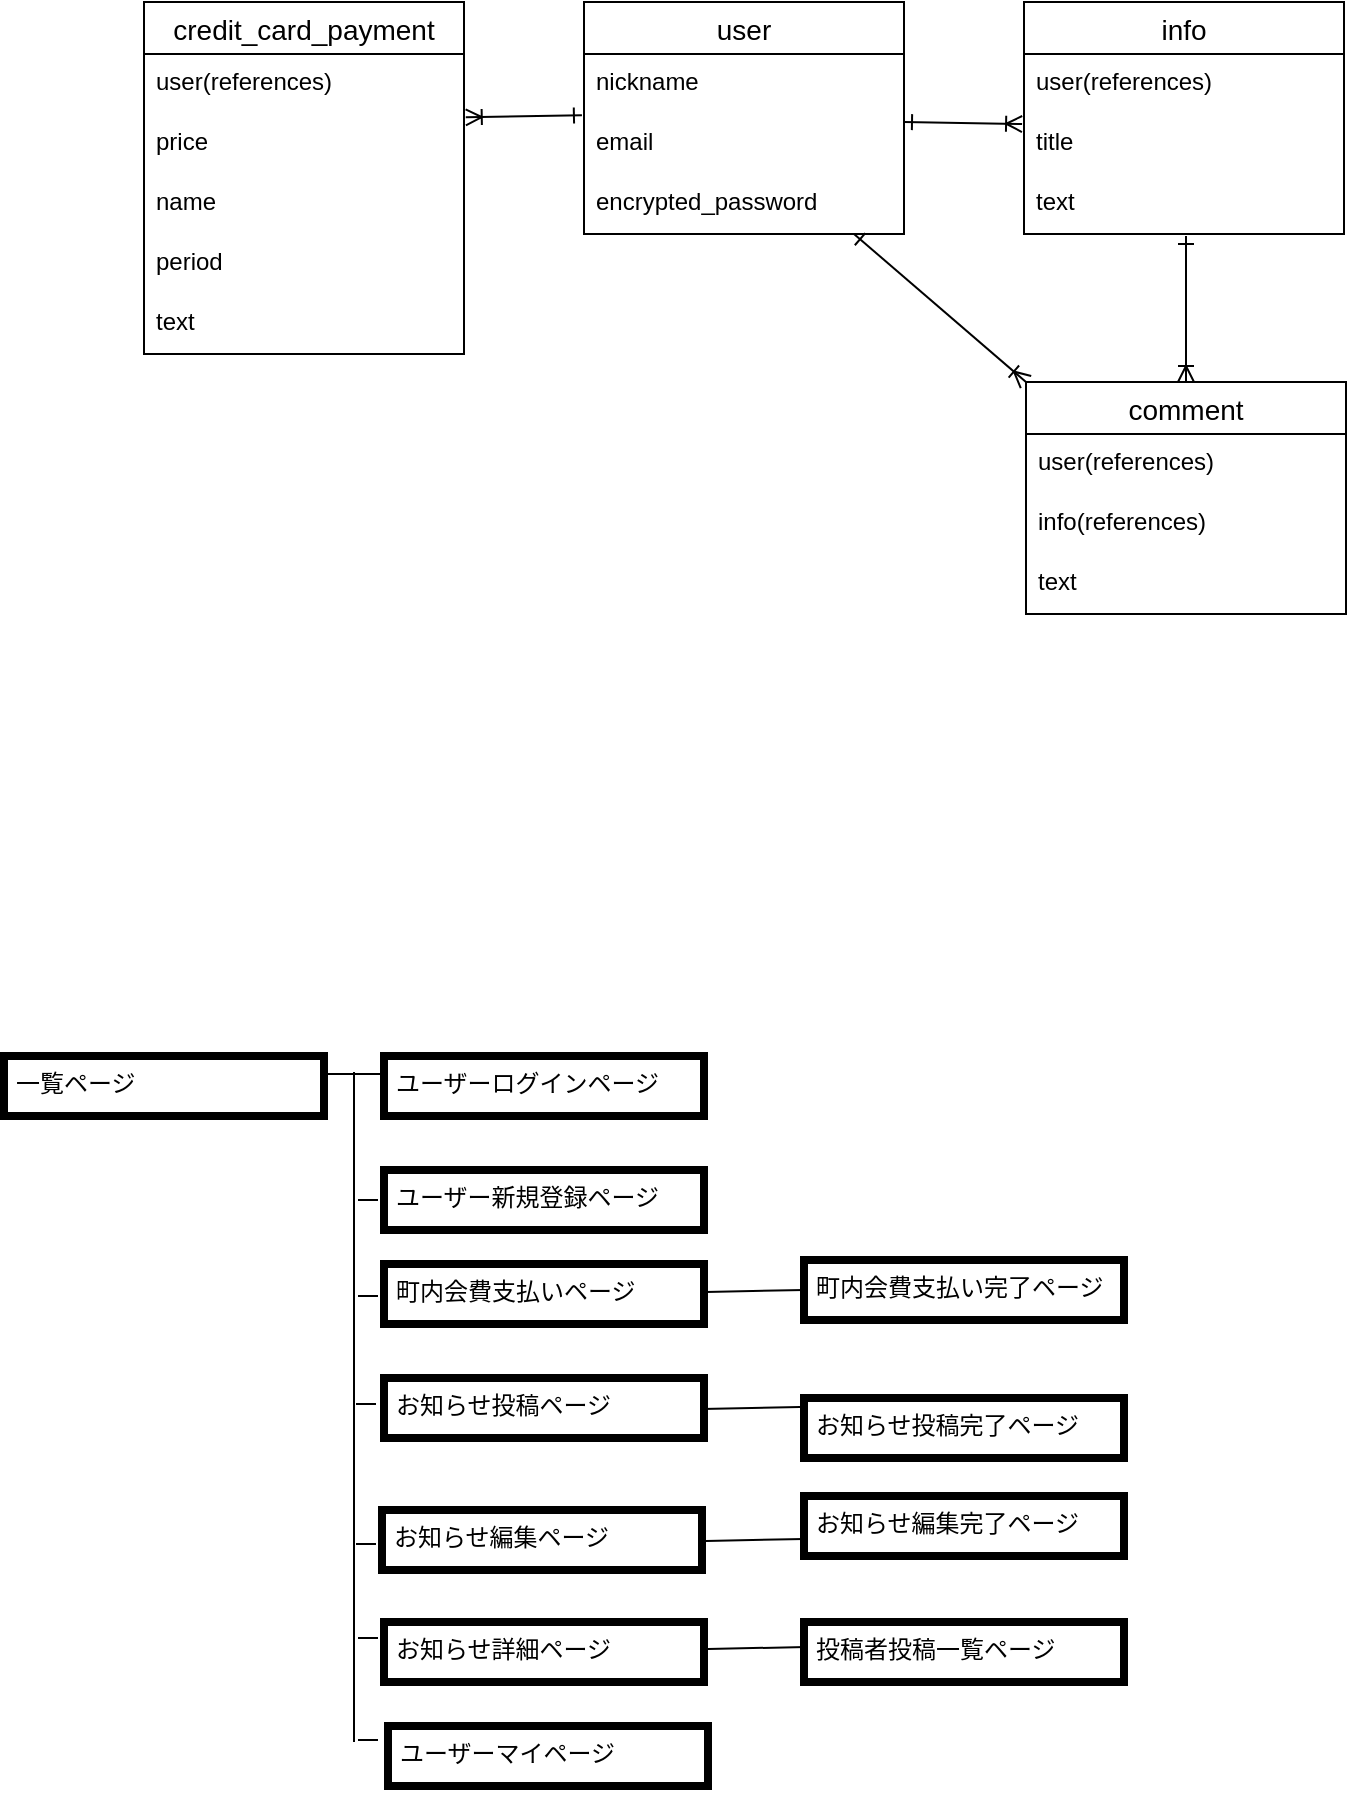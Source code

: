 <mxfile>
    <diagram id="S1jLYx9DLb5muJGnYoD8" name="ページ1">
        <mxGraphModel dx="748" dy="1891" grid="1" gridSize="10" guides="1" tooltips="1" connect="1" arrows="1" fold="1" page="1" pageScale="1" pageWidth="827" pageHeight="1169" math="0" shadow="0">
            <root>
                <mxCell id="0"/>
                <mxCell id="1" parent="0"/>
                <mxCell id="2" value="credit_card_payment" style="swimlane;fontStyle=0;childLayout=stackLayout;horizontal=1;startSize=26;horizontalStack=0;resizeParent=1;resizeParentMax=0;resizeLast=0;collapsible=1;marginBottom=0;align=center;fontSize=14;" parent="1" vertex="1">
                    <mxGeometry x="80" y="-920" width="160" height="176" as="geometry"/>
                </mxCell>
                <mxCell id="76" value="user(references)&#10;" style="text;strokeColor=none;fillColor=none;spacingLeft=4;spacingRight=4;overflow=hidden;rotatable=0;points=[[0,0.5],[1,0.5]];portConstraint=eastwest;fontSize=12;" parent="2" vertex="1">
                    <mxGeometry y="26" width="160" height="30" as="geometry"/>
                </mxCell>
                <mxCell id="3" value="price" style="text;strokeColor=none;fillColor=none;spacingLeft=4;spacingRight=4;overflow=hidden;rotatable=0;points=[[0,0.5],[1,0.5]];portConstraint=eastwest;fontSize=12;" parent="2" vertex="1">
                    <mxGeometry y="56" width="160" height="30" as="geometry"/>
                </mxCell>
                <mxCell id="65" value="name" style="text;strokeColor=none;fillColor=none;spacingLeft=4;spacingRight=4;overflow=hidden;rotatable=0;points=[[0,0.5],[1,0.5]];portConstraint=eastwest;fontSize=12;" parent="2" vertex="1">
                    <mxGeometry y="86" width="160" height="30" as="geometry"/>
                </mxCell>
                <mxCell id="71" value="period" style="text;strokeColor=none;fillColor=none;spacingLeft=4;spacingRight=4;overflow=hidden;rotatable=0;points=[[0,0.5],[1,0.5]];portConstraint=eastwest;fontSize=12;" parent="2" vertex="1">
                    <mxGeometry y="116" width="160" height="30" as="geometry"/>
                </mxCell>
                <mxCell id="72" value="text" style="text;strokeColor=none;fillColor=none;spacingLeft=4;spacingRight=4;overflow=hidden;rotatable=0;points=[[0,0.5],[1,0.5]];portConstraint=eastwest;fontSize=12;" parent="2" vertex="1">
                    <mxGeometry y="146" width="160" height="30" as="geometry"/>
                </mxCell>
                <mxCell id="26" value="user" style="swimlane;fontStyle=0;childLayout=stackLayout;horizontal=1;startSize=26;horizontalStack=0;resizeParent=1;resizeParentMax=0;resizeLast=0;collapsible=1;marginBottom=0;align=center;fontSize=14;" parent="1" vertex="1">
                    <mxGeometry x="300" y="-920" width="160" height="116" as="geometry"/>
                </mxCell>
                <mxCell id="27" value="nickname" style="text;strokeColor=none;fillColor=none;spacingLeft=4;spacingRight=4;overflow=hidden;rotatable=0;points=[[0,0.5],[1,0.5]];portConstraint=eastwest;fontSize=12;" parent="26" vertex="1">
                    <mxGeometry y="26" width="160" height="30" as="geometry"/>
                </mxCell>
                <mxCell id="28" value="email" style="text;strokeColor=none;fillColor=none;spacingLeft=4;spacingRight=4;overflow=hidden;rotatable=0;points=[[0,0.5],[1,0.5]];portConstraint=eastwest;fontSize=12;" parent="26" vertex="1">
                    <mxGeometry y="56" width="160" height="30" as="geometry"/>
                </mxCell>
                <mxCell id="29" value="encrypted_password" style="text;strokeColor=none;fillColor=none;spacingLeft=4;spacingRight=4;overflow=hidden;rotatable=0;points=[[0,0.5],[1,0.5]];portConstraint=eastwest;fontSize=12;" parent="26" vertex="1">
                    <mxGeometry y="86" width="160" height="30" as="geometry"/>
                </mxCell>
                <mxCell id="35" value="info" style="swimlane;fontStyle=0;childLayout=stackLayout;horizontal=1;startSize=26;horizontalStack=0;resizeParent=1;resizeParentMax=0;resizeLast=0;collapsible=1;marginBottom=0;align=center;fontSize=14;" parent="1" vertex="1">
                    <mxGeometry x="520" y="-920" width="160" height="116" as="geometry"/>
                </mxCell>
                <mxCell id="36" value="user(references)&#10;" style="text;strokeColor=none;fillColor=none;spacingLeft=4;spacingRight=4;overflow=hidden;rotatable=0;points=[[0,0.5],[1,0.5]];portConstraint=eastwest;fontSize=12;" parent="35" vertex="1">
                    <mxGeometry y="26" width="160" height="30" as="geometry"/>
                </mxCell>
                <mxCell id="42" value="title" style="text;strokeColor=none;fillColor=none;spacingLeft=4;spacingRight=4;overflow=hidden;rotatable=0;points=[[0,0.5],[1,0.5]];portConstraint=eastwest;fontSize=12;" parent="35" vertex="1">
                    <mxGeometry y="56" width="160" height="30" as="geometry"/>
                </mxCell>
                <mxCell id="43" value="text" style="text;strokeColor=none;fillColor=none;spacingLeft=4;spacingRight=4;overflow=hidden;rotatable=0;points=[[0,0.5],[1,0.5]];portConstraint=eastwest;fontSize=12;" parent="35" vertex="1">
                    <mxGeometry y="86" width="160" height="30" as="geometry"/>
                </mxCell>
                <mxCell id="53" value="" style="endArrow=ERoneToMany;startArrow=ERone;html=1;startFill=0;endFill=0;entryX=-0.006;entryY=0.167;entryDx=0;entryDy=0;entryPerimeter=0;" parent="1" target="42" edge="1">
                    <mxGeometry width="50" height="50" relative="1" as="geometry">
                        <mxPoint x="460" y="-860.004" as="sourcePoint"/>
                        <mxPoint x="520" y="-857.29" as="targetPoint"/>
                    </mxGeometry>
                </mxCell>
                <mxCell id="54" value="comment" style="swimlane;fontStyle=0;childLayout=stackLayout;horizontal=1;startSize=26;horizontalStack=0;resizeParent=1;resizeParentMax=0;resizeLast=0;collapsible=1;marginBottom=0;align=center;fontSize=14;" parent="1" vertex="1">
                    <mxGeometry x="521" y="-730" width="160" height="116" as="geometry"/>
                </mxCell>
                <mxCell id="55" value="user(references)&#10;" style="text;strokeColor=none;fillColor=none;spacingLeft=4;spacingRight=4;overflow=hidden;rotatable=0;points=[[0,0.5],[1,0.5]];portConstraint=eastwest;fontSize=12;" parent="54" vertex="1">
                    <mxGeometry y="26" width="160" height="30" as="geometry"/>
                </mxCell>
                <mxCell id="56" value="info(references)&#10;" style="text;strokeColor=none;fillColor=none;spacingLeft=4;spacingRight=4;overflow=hidden;rotatable=0;points=[[0,0.5],[1,0.5]];portConstraint=eastwest;fontSize=12;" parent="54" vertex="1">
                    <mxGeometry y="56" width="160" height="30" as="geometry"/>
                </mxCell>
                <mxCell id="57" value="text" style="text;strokeColor=none;fillColor=none;spacingLeft=4;spacingRight=4;overflow=hidden;rotatable=0;points=[[0,0.5],[1,0.5]];portConstraint=eastwest;fontSize=12;" parent="54" vertex="1">
                    <mxGeometry y="86" width="160" height="30" as="geometry"/>
                </mxCell>
                <mxCell id="58" value="" style="endArrow=ERoneToMany;startArrow=ERone;html=1;startFill=0;endFill=0;" parent="1" edge="1">
                    <mxGeometry width="50" height="50" relative="1" as="geometry">
                        <mxPoint x="601" y="-803.004" as="sourcePoint"/>
                        <mxPoint x="601" y="-730" as="targetPoint"/>
                    </mxGeometry>
                </mxCell>
                <mxCell id="59" value="" style="endArrow=ERoneToMany;startArrow=ERone;html=1;startFill=0;endFill=0;entryX=0;entryY=0;entryDx=0;entryDy=0;" parent="1" target="54" edge="1">
                    <mxGeometry width="50" height="50" relative="1" as="geometry">
                        <mxPoint x="435" y="-804.004" as="sourcePoint"/>
                        <mxPoint x="435" y="-731" as="targetPoint"/>
                    </mxGeometry>
                </mxCell>
                <mxCell id="75" value="" style="endArrow=ERoneToMany;startArrow=ERone;html=1;startFill=0;endFill=0;entryX=0.993;entryY=-0.011;entryDx=0;entryDy=0;entryPerimeter=0;exitX=-0.019;exitY=-0.044;exitDx=0;exitDy=0;exitPerimeter=0;" parent="1" edge="1">
                    <mxGeometry width="50" height="50" relative="1" as="geometry">
                        <mxPoint x="298.96" y="-863.32" as="sourcePoint"/>
                        <mxPoint x="240.88" y="-862.33" as="targetPoint"/>
                    </mxGeometry>
                </mxCell>
                <mxCell id="77" value="一覧ページ&#10;" style="text;strokeColor=default;fillColor=none;spacingLeft=4;spacingRight=4;overflow=hidden;rotatable=0;points=[[0,0.5],[1,0.5]];portConstraint=eastwest;fontSize=12;strokeWidth=4;" vertex="1" parent="1">
                    <mxGeometry x="10" y="-393" width="160" height="30" as="geometry"/>
                </mxCell>
                <mxCell id="78" value="ユーザー新規登録ページ" style="text;strokeColor=default;fillColor=none;spacingLeft=4;spacingRight=4;overflow=hidden;rotatable=0;points=[[0,0.5],[1,0.5]];portConstraint=eastwest;fontSize=12;strokeWidth=4;" vertex="1" parent="1">
                    <mxGeometry x="200" y="-336" width="160" height="30" as="geometry"/>
                </mxCell>
                <mxCell id="79" value="ユーザーログインページ&#10;" style="text;strokeColor=default;fillColor=none;spacingLeft=4;spacingRight=4;overflow=hidden;rotatable=0;points=[[0,0.5],[1,0.5]];portConstraint=eastwest;fontSize=12;strokeWidth=4;" vertex="1" parent="1">
                    <mxGeometry x="200" y="-393" width="160" height="30" as="geometry"/>
                </mxCell>
                <mxCell id="80" value="町内会費支払いページ&#10;" style="text;strokeColor=default;fillColor=none;spacingLeft=4;spacingRight=4;overflow=hidden;rotatable=0;points=[[0,0.5],[1,0.5]];portConstraint=eastwest;fontSize=12;strokeWidth=4;" vertex="1" parent="1">
                    <mxGeometry x="200" y="-289" width="160" height="30" as="geometry"/>
                </mxCell>
                <mxCell id="81" value="お知らせ投稿ページ&#10;" style="text;strokeColor=default;fillColor=none;spacingLeft=4;spacingRight=4;overflow=hidden;rotatable=0;points=[[0,0.5],[1,0.5]];portConstraint=eastwest;fontSize=12;strokeWidth=4;" vertex="1" parent="1">
                    <mxGeometry x="200" y="-232" width="160" height="30" as="geometry"/>
                </mxCell>
                <mxCell id="82" value="お知らせ編集ページ&#10;" style="text;strokeColor=default;fillColor=none;spacingLeft=4;spacingRight=4;overflow=hidden;rotatable=0;points=[[0,0.5],[1,0.5]];portConstraint=eastwest;fontSize=12;strokeWidth=4;" vertex="1" parent="1">
                    <mxGeometry x="199" y="-166" width="160" height="30" as="geometry"/>
                </mxCell>
                <mxCell id="90" value="" style="endArrow=none;html=1;" edge="1" parent="1">
                    <mxGeometry width="50" height="50" relative="1" as="geometry">
                        <mxPoint x="185" y="-50" as="sourcePoint"/>
                        <mxPoint x="185" y="-385" as="targetPoint"/>
                    </mxGeometry>
                </mxCell>
                <mxCell id="91" value="" style="endArrow=none;html=1;entryX=0.006;entryY=0.2;entryDx=0;entryDy=0;entryPerimeter=0;" edge="1" parent="1">
                    <mxGeometry width="50" height="50" relative="1" as="geometry">
                        <mxPoint x="170" y="-384" as="sourcePoint"/>
                        <mxPoint x="200.96" y="-384" as="targetPoint"/>
                    </mxGeometry>
                </mxCell>
                <mxCell id="92" value="" style="endArrow=none;html=1;entryX=0;entryY=0.5;entryDx=0;entryDy=0;" edge="1" parent="1">
                    <mxGeometry width="50" height="50" relative="1" as="geometry">
                        <mxPoint x="187" y="-321" as="sourcePoint"/>
                        <mxPoint x="197" y="-321" as="targetPoint"/>
                    </mxGeometry>
                </mxCell>
                <mxCell id="93" value="" style="endArrow=none;html=1;entryX=0;entryY=0.5;entryDx=0;entryDy=0;" edge="1" parent="1">
                    <mxGeometry width="50" height="50" relative="1" as="geometry">
                        <mxPoint x="187" y="-273" as="sourcePoint"/>
                        <mxPoint x="197" y="-273" as="targetPoint"/>
                    </mxGeometry>
                </mxCell>
                <mxCell id="95" value="" style="endArrow=none;html=1;entryX=0;entryY=0.5;entryDx=0;entryDy=0;" edge="1" parent="1">
                    <mxGeometry width="50" height="50" relative="1" as="geometry">
                        <mxPoint x="186" y="-219" as="sourcePoint"/>
                        <mxPoint x="196" y="-219" as="targetPoint"/>
                    </mxGeometry>
                </mxCell>
                <mxCell id="96" value="" style="endArrow=none;html=1;entryX=0;entryY=0.5;entryDx=0;entryDy=0;" edge="1" parent="1">
                    <mxGeometry width="50" height="50" relative="1" as="geometry">
                        <mxPoint x="186" y="-149" as="sourcePoint"/>
                        <mxPoint x="196" y="-149" as="targetPoint"/>
                    </mxGeometry>
                </mxCell>
                <mxCell id="97" value="町内会費支払い完了ページ&#10;" style="text;strokeColor=default;fillColor=none;spacingLeft=4;spacingRight=4;overflow=hidden;rotatable=0;points=[[0,0.5],[1,0.5]];portConstraint=eastwest;fontSize=12;strokeWidth=4;" vertex="1" parent="1">
                    <mxGeometry x="410" y="-291" width="160" height="30" as="geometry"/>
                </mxCell>
                <mxCell id="98" value="お知らせ投稿完了ページ&#10;" style="text;strokeColor=default;fillColor=none;spacingLeft=4;spacingRight=4;overflow=hidden;rotatable=0;points=[[0,0.5],[1,0.5]];portConstraint=eastwest;fontSize=12;strokeWidth=4;" vertex="1" parent="1">
                    <mxGeometry x="410" y="-222" width="160" height="30" as="geometry"/>
                </mxCell>
                <mxCell id="99" value="お知らせ編集完了ページ&#10;" style="text;strokeColor=default;fillColor=none;spacingLeft=4;spacingRight=4;overflow=hidden;rotatable=0;points=[[0,0.5],[1,0.5]];portConstraint=eastwest;fontSize=12;strokeWidth=4;" vertex="1" parent="1">
                    <mxGeometry x="410" y="-173" width="160" height="30" as="geometry"/>
                </mxCell>
                <mxCell id="104" value="" style="endArrow=none;html=1;entryX=0;entryY=0.5;entryDx=0;entryDy=0;" edge="1" parent="1" target="97">
                    <mxGeometry width="50" height="50" relative="1" as="geometry">
                        <mxPoint x="361" y="-275" as="sourcePoint"/>
                        <mxPoint x="391.96" y="-275" as="targetPoint"/>
                    </mxGeometry>
                </mxCell>
                <mxCell id="106" value="" style="endArrow=none;html=1;entryX=0;entryY=0.5;entryDx=0;entryDy=0;" edge="1" parent="1">
                    <mxGeometry width="50" height="50" relative="1" as="geometry">
                        <mxPoint x="359" y="-216.5" as="sourcePoint"/>
                        <mxPoint x="408" y="-217.5" as="targetPoint"/>
                    </mxGeometry>
                </mxCell>
                <mxCell id="107" value="" style="endArrow=none;html=1;entryX=0;entryY=0.5;entryDx=0;entryDy=0;" edge="1" parent="1">
                    <mxGeometry width="50" height="50" relative="1" as="geometry">
                        <mxPoint x="361" y="-150.5" as="sourcePoint"/>
                        <mxPoint x="410" y="-151.5" as="targetPoint"/>
                    </mxGeometry>
                </mxCell>
                <mxCell id="109" value="お知らせ詳細ページ&#10;" style="text;strokeColor=default;fillColor=none;spacingLeft=4;spacingRight=4;overflow=hidden;rotatable=0;points=[[0,0.5],[1,0.5]];portConstraint=eastwest;fontSize=12;strokeWidth=4;" vertex="1" parent="1">
                    <mxGeometry x="200" y="-110" width="160" height="30" as="geometry"/>
                </mxCell>
                <mxCell id="110" value="" style="endArrow=none;html=1;entryX=0;entryY=0.5;entryDx=0;entryDy=0;" edge="1" parent="1">
                    <mxGeometry width="50" height="50" relative="1" as="geometry">
                        <mxPoint x="187" y="-102" as="sourcePoint"/>
                        <mxPoint x="197" y="-102" as="targetPoint"/>
                    </mxGeometry>
                </mxCell>
                <mxCell id="111" value="投稿者投稿一覧ページ&#10;" style="text;strokeColor=default;fillColor=none;spacingLeft=4;spacingRight=4;overflow=hidden;rotatable=0;points=[[0,0.5],[1,0.5]];portConstraint=eastwest;fontSize=12;strokeWidth=4;" vertex="1" parent="1">
                    <mxGeometry x="410" y="-110" width="160" height="30" as="geometry"/>
                </mxCell>
                <mxCell id="112" value="" style="endArrow=none;html=1;entryX=0;entryY=0.5;entryDx=0;entryDy=0;" edge="1" parent="1">
                    <mxGeometry width="50" height="50" relative="1" as="geometry">
                        <mxPoint x="362" y="-96.5" as="sourcePoint"/>
                        <mxPoint x="411" y="-97.5" as="targetPoint"/>
                    </mxGeometry>
                </mxCell>
                <mxCell id="113" value="ユーザーマイページ" style="text;strokeColor=default;fillColor=none;spacingLeft=4;spacingRight=4;overflow=hidden;rotatable=0;points=[[0,0.5],[1,0.5]];portConstraint=eastwest;fontSize=12;strokeWidth=4;" vertex="1" parent="1">
                    <mxGeometry x="202" y="-58" width="160" height="30" as="geometry"/>
                </mxCell>
                <mxCell id="114" value="" style="endArrow=none;html=1;entryX=0;entryY=0.5;entryDx=0;entryDy=0;" edge="1" parent="1">
                    <mxGeometry width="50" height="50" relative="1" as="geometry">
                        <mxPoint x="187" y="-51" as="sourcePoint"/>
                        <mxPoint x="197" y="-51" as="targetPoint"/>
                    </mxGeometry>
                </mxCell>
            </root>
        </mxGraphModel>
    </diagram>
</mxfile>